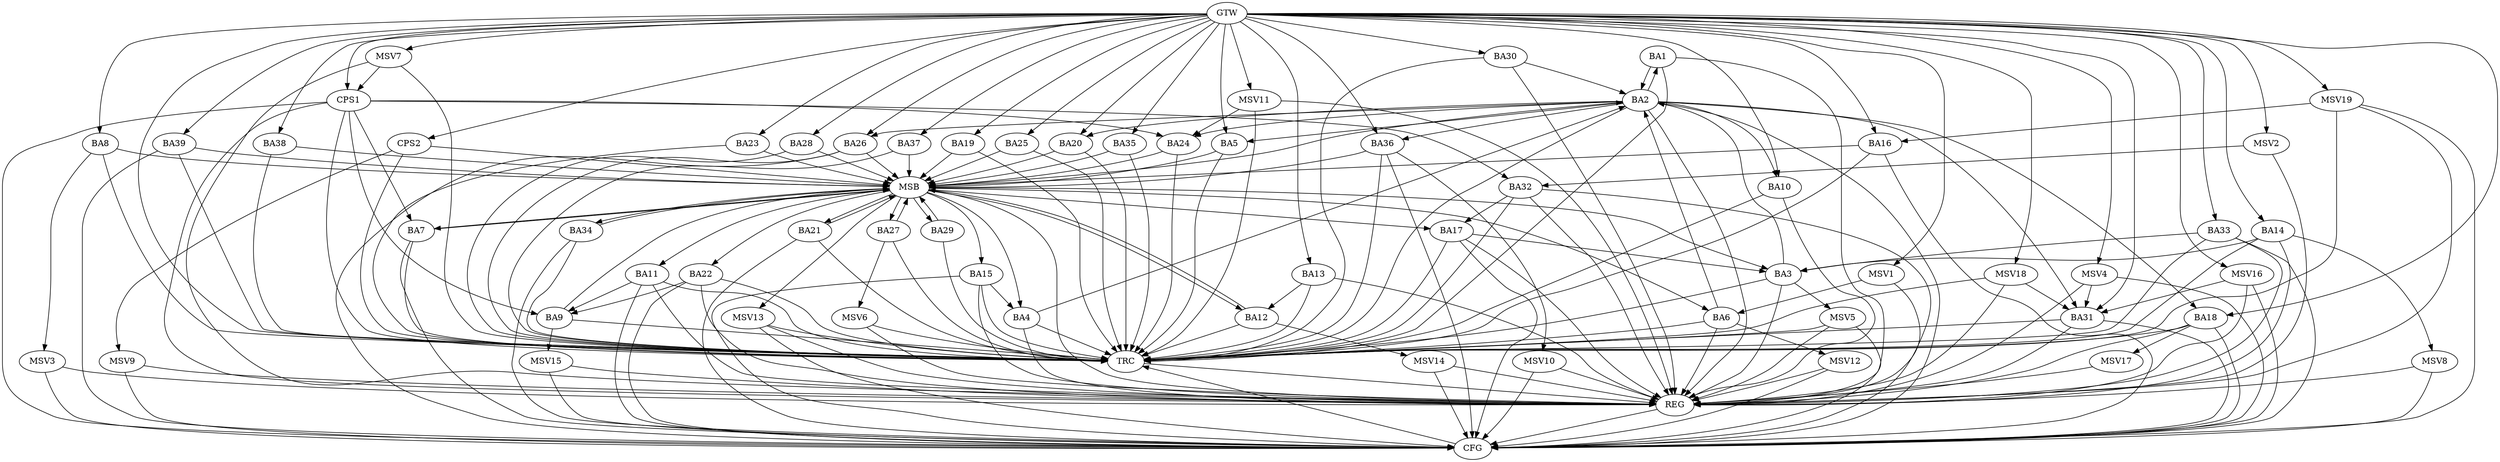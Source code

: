 strict digraph G {
  BA1 [ label="BA1" ];
  BA2 [ label="BA2" ];
  BA3 [ label="BA3" ];
  BA4 [ label="BA4" ];
  BA5 [ label="BA5" ];
  BA6 [ label="BA6" ];
  BA7 [ label="BA7" ];
  BA8 [ label="BA8" ];
  BA9 [ label="BA9" ];
  BA10 [ label="BA10" ];
  BA11 [ label="BA11" ];
  BA12 [ label="BA12" ];
  BA13 [ label="BA13" ];
  BA14 [ label="BA14" ];
  BA15 [ label="BA15" ];
  BA16 [ label="BA16" ];
  BA17 [ label="BA17" ];
  BA18 [ label="BA18" ];
  BA19 [ label="BA19" ];
  BA20 [ label="BA20" ];
  BA21 [ label="BA21" ];
  BA22 [ label="BA22" ];
  BA23 [ label="BA23" ];
  BA24 [ label="BA24" ];
  BA25 [ label="BA25" ];
  BA26 [ label="BA26" ];
  BA27 [ label="BA27" ];
  BA28 [ label="BA28" ];
  BA29 [ label="BA29" ];
  BA30 [ label="BA30" ];
  BA31 [ label="BA31" ];
  BA32 [ label="BA32" ];
  BA33 [ label="BA33" ];
  BA34 [ label="BA34" ];
  BA35 [ label="BA35" ];
  BA36 [ label="BA36" ];
  BA37 [ label="BA37" ];
  BA38 [ label="BA38" ];
  BA39 [ label="BA39" ];
  CPS1 [ label="CPS1" ];
  CPS2 [ label="CPS2" ];
  GTW [ label="GTW" ];
  REG [ label="REG" ];
  MSB [ label="MSB" ];
  CFG [ label="CFG" ];
  TRC [ label="TRC" ];
  MSV1 [ label="MSV1" ];
  MSV2 [ label="MSV2" ];
  MSV3 [ label="MSV3" ];
  MSV4 [ label="MSV4" ];
  MSV5 [ label="MSV5" ];
  MSV6 [ label="MSV6" ];
  MSV7 [ label="MSV7" ];
  MSV8 [ label="MSV8" ];
  MSV9 [ label="MSV9" ];
  MSV10 [ label="MSV10" ];
  MSV11 [ label="MSV11" ];
  MSV12 [ label="MSV12" ];
  MSV13 [ label="MSV13" ];
  MSV14 [ label="MSV14" ];
  MSV15 [ label="MSV15" ];
  MSV16 [ label="MSV16" ];
  MSV17 [ label="MSV17" ];
  MSV18 [ label="MSV18" ];
  MSV19 [ label="MSV19" ];
  BA1 -> BA2;
  BA2 -> BA1;
  BA3 -> BA2;
  BA4 -> BA2;
  BA6 -> BA2;
  BA11 -> BA9;
  BA13 -> BA12;
  BA14 -> BA3;
  BA15 -> BA4;
  BA17 -> BA3;
  BA22 -> BA9;
  BA30 -> BA2;
  BA32 -> BA17;
  BA33 -> BA3;
  CPS1 -> BA24;
  CPS1 -> BA7;
  CPS1 -> BA9;
  CPS1 -> BA32;
  GTW -> BA5;
  GTW -> BA8;
  GTW -> BA10;
  GTW -> BA13;
  GTW -> BA14;
  GTW -> BA16;
  GTW -> BA18;
  GTW -> BA19;
  GTW -> BA20;
  GTW -> BA23;
  GTW -> BA25;
  GTW -> BA26;
  GTW -> BA28;
  GTW -> BA30;
  GTW -> BA31;
  GTW -> BA33;
  GTW -> BA35;
  GTW -> BA36;
  GTW -> BA37;
  GTW -> BA38;
  GTW -> BA39;
  GTW -> CPS1;
  GTW -> CPS2;
  BA1 -> REG;
  BA2 -> REG;
  BA3 -> REG;
  BA4 -> REG;
  BA6 -> REG;
  BA10 -> REG;
  BA11 -> REG;
  BA13 -> REG;
  BA14 -> REG;
  BA15 -> REG;
  BA17 -> REG;
  BA18 -> REG;
  BA22 -> REG;
  BA30 -> REG;
  BA31 -> REG;
  BA32 -> REG;
  BA33 -> REG;
  CPS1 -> REG;
  BA5 -> MSB;
  MSB -> BA4;
  MSB -> REG;
  BA7 -> MSB;
  MSB -> BA2;
  BA8 -> MSB;
  MSB -> BA3;
  BA9 -> MSB;
  BA12 -> MSB;
  BA16 -> MSB;
  BA19 -> MSB;
  MSB -> BA6;
  BA20 -> MSB;
  BA21 -> MSB;
  MSB -> BA17;
  BA23 -> MSB;
  BA24 -> MSB;
  BA25 -> MSB;
  BA26 -> MSB;
  BA27 -> MSB;
  MSB -> BA21;
  BA28 -> MSB;
  MSB -> BA27;
  BA29 -> MSB;
  MSB -> BA22;
  BA34 -> MSB;
  BA35 -> MSB;
  MSB -> BA12;
  BA36 -> MSB;
  MSB -> BA11;
  BA37 -> MSB;
  MSB -> BA7;
  BA38 -> MSB;
  MSB -> BA15;
  BA39 -> MSB;
  CPS2 -> MSB;
  MSB -> BA34;
  MSB -> BA29;
  BA2 -> CFG;
  BA26 -> CFG;
  BA21 -> CFG;
  BA33 -> CFG;
  BA11 -> CFG;
  CPS1 -> CFG;
  BA17 -> CFG;
  BA15 -> CFG;
  BA16 -> CFG;
  BA32 -> CFG;
  BA18 -> CFG;
  BA36 -> CFG;
  BA34 -> CFG;
  BA31 -> CFG;
  BA7 -> CFG;
  BA22 -> CFG;
  BA39 -> CFG;
  REG -> CFG;
  BA1 -> TRC;
  BA2 -> TRC;
  BA3 -> TRC;
  BA4 -> TRC;
  BA5 -> TRC;
  BA6 -> TRC;
  BA7 -> TRC;
  BA8 -> TRC;
  BA9 -> TRC;
  BA10 -> TRC;
  BA11 -> TRC;
  BA12 -> TRC;
  BA13 -> TRC;
  BA14 -> TRC;
  BA15 -> TRC;
  BA16 -> TRC;
  BA17 -> TRC;
  BA18 -> TRC;
  BA19 -> TRC;
  BA20 -> TRC;
  BA21 -> TRC;
  BA22 -> TRC;
  BA23 -> TRC;
  BA24 -> TRC;
  BA25 -> TRC;
  BA26 -> TRC;
  BA27 -> TRC;
  BA28 -> TRC;
  BA29 -> TRC;
  BA30 -> TRC;
  BA31 -> TRC;
  BA32 -> TRC;
  BA33 -> TRC;
  BA34 -> TRC;
  BA35 -> TRC;
  BA36 -> TRC;
  BA37 -> TRC;
  BA38 -> TRC;
  BA39 -> TRC;
  CPS1 -> TRC;
  CPS2 -> TRC;
  GTW -> TRC;
  CFG -> TRC;
  TRC -> REG;
  BA2 -> BA31;
  BA2 -> BA36;
  BA2 -> BA24;
  BA2 -> BA5;
  BA2 -> BA26;
  BA2 -> BA20;
  BA2 -> BA10;
  BA2 -> BA18;
  MSV1 -> BA6;
  GTW -> MSV1;
  MSV1 -> REG;
  MSV2 -> BA32;
  GTW -> MSV2;
  MSV2 -> REG;
  BA8 -> MSV3;
  MSV3 -> REG;
  MSV3 -> CFG;
  MSV4 -> BA31;
  GTW -> MSV4;
  MSV4 -> REG;
  MSV4 -> CFG;
  BA3 -> MSV5;
  MSV5 -> REG;
  MSV5 -> TRC;
  MSV5 -> CFG;
  BA27 -> MSV6;
  MSV6 -> REG;
  MSV6 -> TRC;
  MSV7 -> CPS1;
  GTW -> MSV7;
  MSV7 -> REG;
  MSV7 -> TRC;
  BA14 -> MSV8;
  MSV8 -> REG;
  MSV8 -> CFG;
  CPS2 -> MSV9;
  MSV9 -> REG;
  MSV9 -> CFG;
  BA36 -> MSV10;
  MSV10 -> REG;
  MSV10 -> CFG;
  MSV11 -> BA24;
  GTW -> MSV11;
  MSV11 -> REG;
  MSV11 -> TRC;
  BA6 -> MSV12;
  MSV12 -> REG;
  MSV12 -> CFG;
  MSB -> MSV13;
  MSV13 -> REG;
  MSV13 -> TRC;
  MSV13 -> CFG;
  BA12 -> MSV14;
  MSV14 -> REG;
  MSV14 -> CFG;
  BA9 -> MSV15;
  MSV15 -> REG;
  MSV15 -> CFG;
  MSV16 -> BA31;
  GTW -> MSV16;
  MSV16 -> REG;
  MSV16 -> CFG;
  BA18 -> MSV17;
  MSV17 -> REG;
  MSV18 -> BA31;
  GTW -> MSV18;
  MSV18 -> REG;
  MSV18 -> TRC;
  MSV19 -> BA16;
  GTW -> MSV19;
  MSV19 -> REG;
  MSV19 -> TRC;
  MSV19 -> CFG;
}
